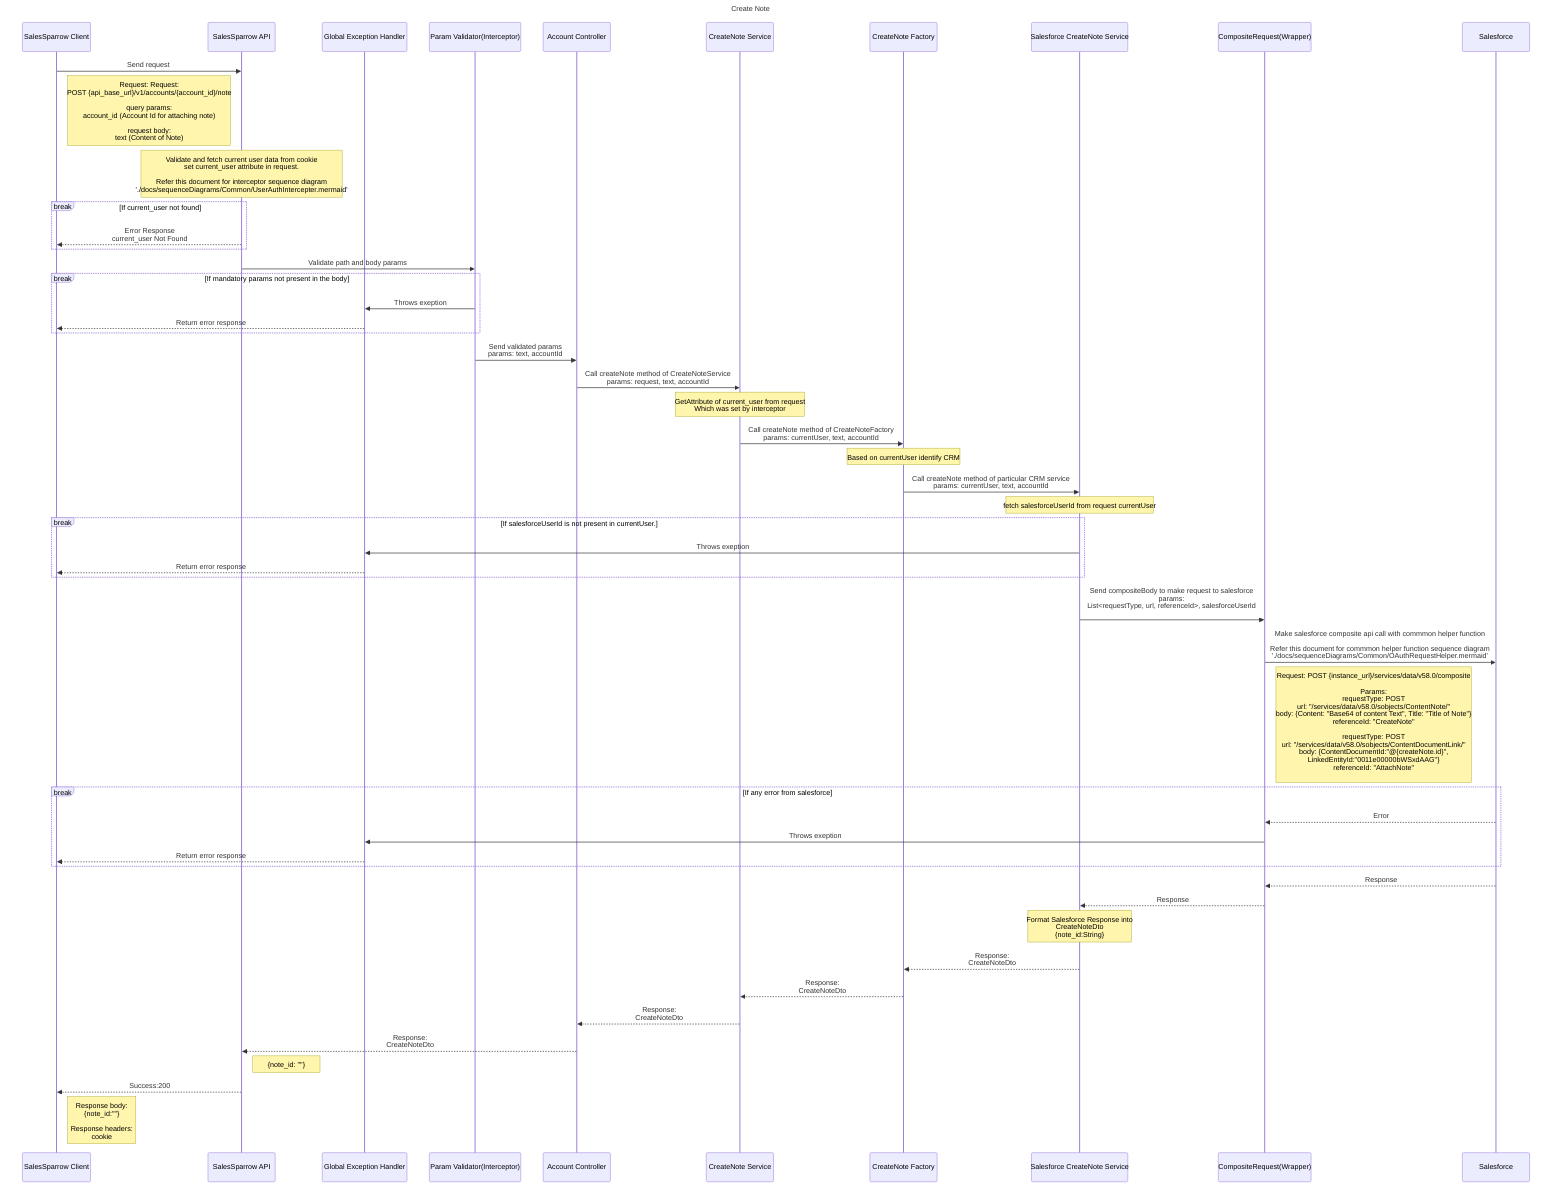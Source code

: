 sequenceDiagram
  title Create Note
    participant ui as SalesSparrow Client
    participant api as SalesSparrow API
    participant exceptionHandler as Global Exception Handler
    participant validator as Param Validator(Interceptor)
    participant controller as Account Controller
    participant service as CreateNote Service
    participant factory as CreateNote Factory
    participant crm as Salesforce CreateNote Service
    participant CompositeRequestWrapper as CompositeRequest(Wrapper)
    participant salesforce as Salesforce

    ui->>api:  Send request 
    note right of ui: Request: Request: <br>POST {api_base_url}/v1/accounts/{account_id}/note<br><br>query params:  <br>account_id (Account Id for attaching note) <br><br> request body:<br>text (Content of Note)

    note over api: Validate and fetch current user data from cookie<br>set current_user attribute in request.<br><br>Refer this document for interceptor sequence diagram <br> './docs/sequenceDiagrams/Common/UserAuthIntercepter.mermaid'
    break If current_user not found
        api-->>ui: Error Response<br>current_user Not Found
    end

    api->>validator: Validate path and body params

    break If mandatory params not present in the body
        validator->>exceptionHandler: Throws exeption
        exceptionHandler-->>ui:Return error response 
    end

    validator->>controller: Send validated params<br>params: text, accountId
    
    controller->>service: Call createNote method of CreateNoteService<br> params: request, text, accountId
    note over service: GetAttribute of current_user from request<br>Which was set by interceptor

    service->>factory: Call createNote method of CreateNoteFactory<br>params: currentUser, text, accountId
    note over factory: Based on currentUser identify CRM

    factory->>crm: Call createNote method of particular CRM service<br>params: currentUser, text, accountId

    note over crm: fetch salesforceUserId from request currentUser
    break If salesforceUserId is not present in currentUser.
        crm->>exceptionHandler: Throws exeption
        exceptionHandler-->>ui:Return error response 
    end
    crm->>CompositeRequestWrapper: Send compositeBody to make request to salesforce<br>params: <br> List<requestType, url, referenceId>, salesforceUserId <br>

    CompositeRequestWrapper->>salesforce: Make salesforce composite api call with commmon helper function<br><br>Refer this document for commmon helper function sequence diagram <br> './docs/sequenceDiagrams/Common/OAuthRequestHelper.mermaid'
    note right of CompositeRequestWrapper: Request: POST {instance_url}/services/data/v58.0/composite <br><br>Params: <br> requestType: POST<br> url: "/services/data/v58.0/sobjects/ContentNote/"<br>body: {Content: "Base64 of content Text", Title: "Title of Note"} <br>referenceId: "CreateNote"<br><br> requestType: POST<br> url: "/services/data/v58.0/sobjects/ContentDocumentLink/"<br>body: {ContentDocumentId:"@{createNote.id}", <br>LinkedEntityId:"0011e00000bWSxdAAG"} <br>referenceId: "AttachNote"<br>
    
    break If any error from salesforce
        salesforce-->>CompositeRequestWrapper: Error
        CompositeRequestWrapper->>exceptionHandler: Throws exeption
        exceptionHandler-->>ui: Return error response
    end

    salesforce-->>CompositeRequestWrapper: Response
    CompositeRequestWrapper-->>crm: Response

    note over crm: Format Salesforce Response into<br> CreateNoteDto<br>{note_id:String}

    crm-->>factory: Response:<br>CreateNoteDto
    factory-->>service: Response:<br>CreateNoteDto
    service-->> controller: Response:<br>CreateNoteDto
    controller-->>api: Response:<br>CreateNoteDto
    note right of api: {note_id: ""}

    api-->>ui: Success:200
    note right of ui: Response body: <br> {note_id:""}<br><br>Response headers:<br> cookie